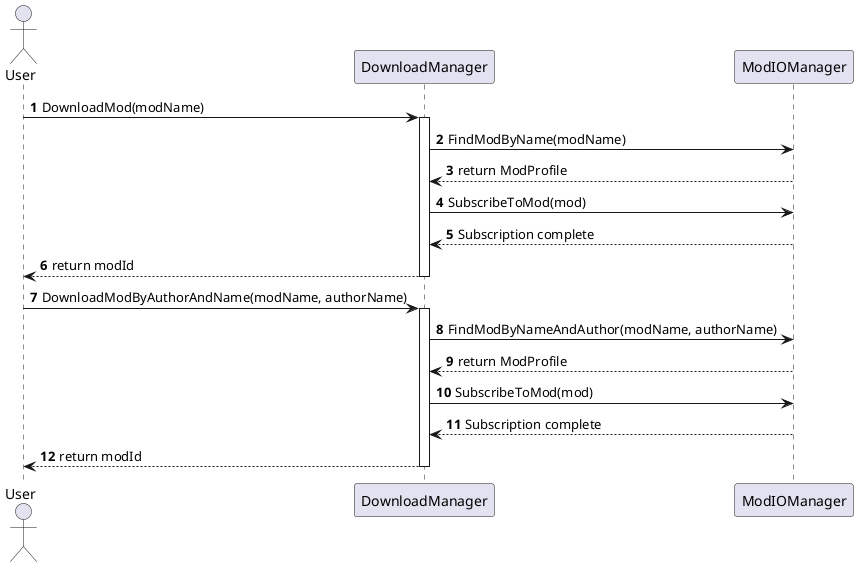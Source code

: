 @startuml

autonumber
actor User
participant DownloadManager
participant ModIOManager


User -> DownloadManager : DownloadMod(modName)
activate DownloadManager
DownloadManager -> ModIOManager : FindModByName(modName)
ModIOManager --> DownloadManager : return ModProfile

DownloadManager -> ModIOManager : SubscribeToMod(mod)
ModIOManager --> DownloadManager : Subscription complete
DownloadManager --> User : return modId


deactivate DownloadManager

User -> DownloadManager : DownloadModByAuthorAndName(modName, authorName)
activate DownloadManager
DownloadManager -> ModIOManager : FindModByNameAndAuthor(modName, authorName)
ModIOManager --> DownloadManager : return ModProfile

DownloadManager -> ModIOManager : SubscribeToMod(mod)
ModIOManager --> DownloadManager : Subscription complete
DownloadManager --> User : return modId


deactivate DownloadManager

@enduml
